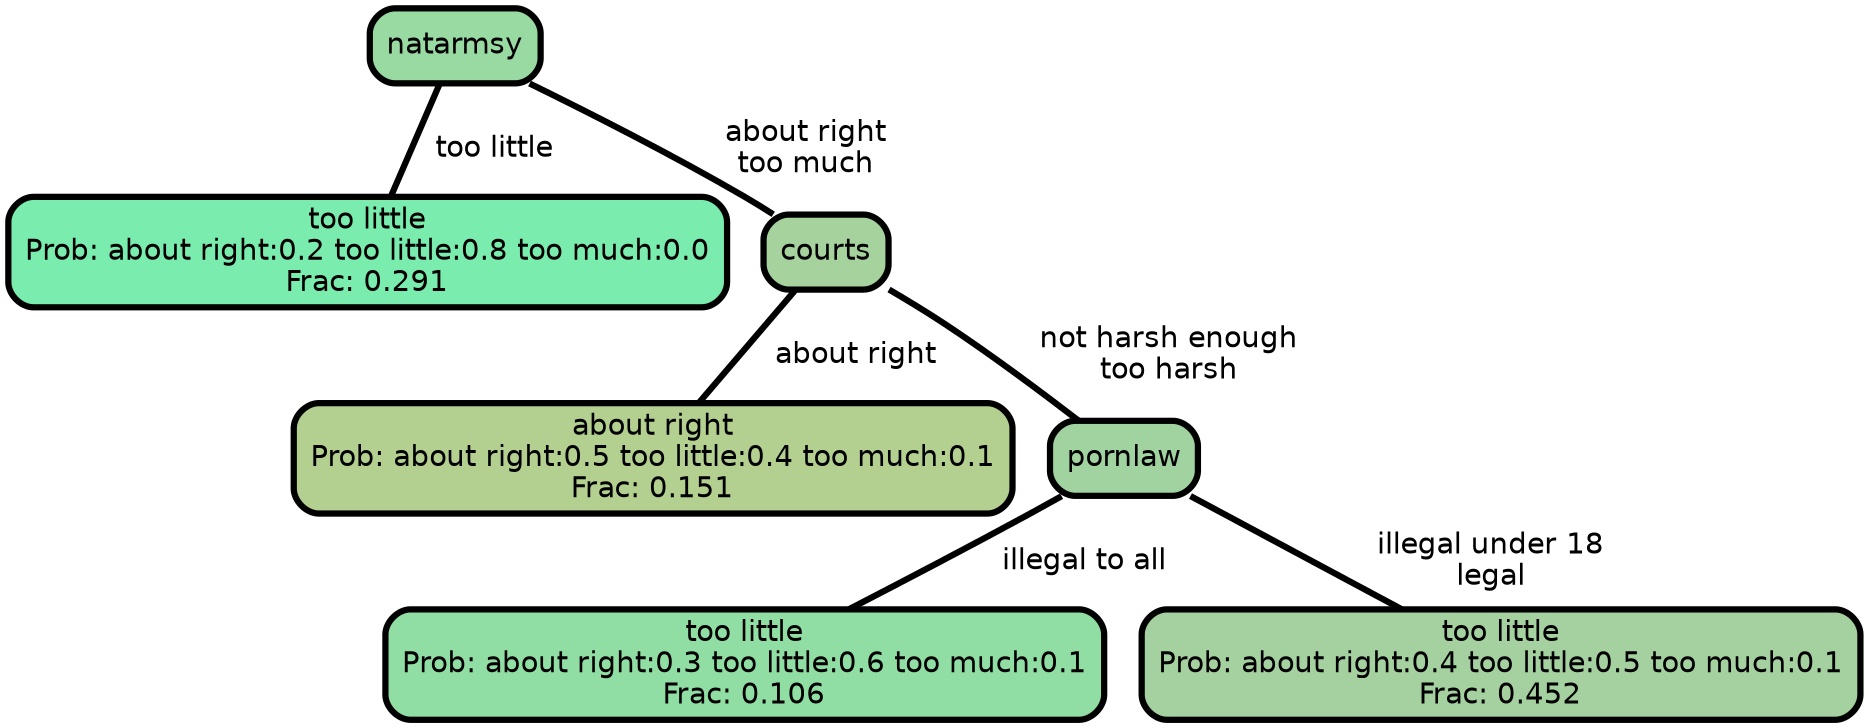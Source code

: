 graph Tree {
node [shape=box, style="filled, rounded",color="black",penwidth="3",fontcolor="black",                 fontname=helvetica] ;
graph [ranksep="0 equally", splines=straight,                 bgcolor=transparent, dpi=200] ;
edge [fontname=helvetica, color=black] ;
0 [label="too little
Prob: about right:0.2 too little:0.8 too much:0.0
Frac: 0.291", fillcolor="#79ecae"] ;
1 [label="natarmsy", fillcolor="#98daa2"] ;
2 [label="about right
Prob: about right:0.5 too little:0.4 too much:0.1
Frac: 0.151", fillcolor="#b3d090"] ;
3 [label="courts", fillcolor="#a5d29d"] ;
4 [label="too little
Prob: about right:0.3 too little:0.6 too much:0.1
Frac: 0.106", fillcolor="#91dea4"] ;
5 [label="pornlaw", fillcolor="#a1d3a0"] ;
6 [label="too little
Prob: about right:0.4 too little:0.5 too much:0.1
Frac: 0.452", fillcolor="#a5d09f"] ;
1 -- 0 [label=" too little",penwidth=3] ;
1 -- 3 [label=" about right\n too much",penwidth=3] ;
3 -- 2 [label=" about right",penwidth=3] ;
3 -- 5 [label=" not harsh enough\n too harsh",penwidth=3] ;
5 -- 4 [label=" illegal to all",penwidth=3] ;
5 -- 6 [label=" illegal under 18\n legal",penwidth=3] ;
{rank = same;}}